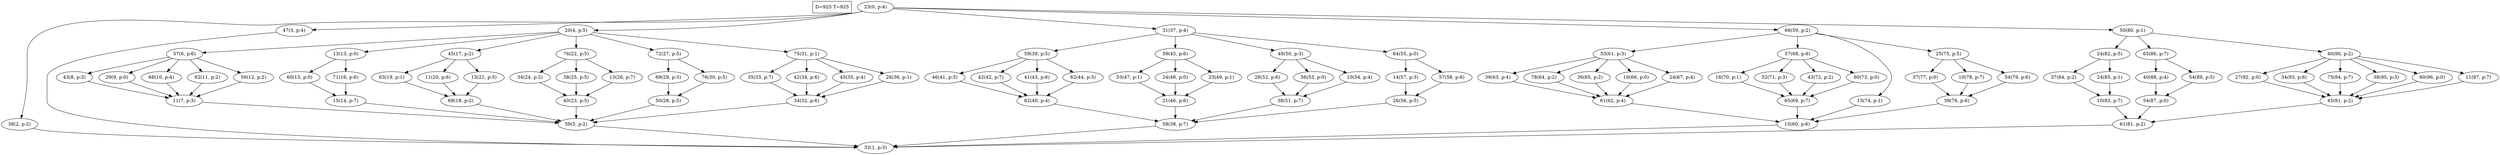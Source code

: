 digraph Task {
i [shape=box, label="D=925 T=925"]; 
0 [label="23(0, p:4)"];
1 [label="33(1, p:3)"];
2 [label="38(2, p:2)"];
3 [label="47(3, p:4)"];
4 [label="20(4, p:5)"];
5 [label="59(5, p:2)"];
6 [label="57(6, p:6)"];
7 [label="11(7, p:3)"];
8 [label="43(8, p:3)"];
9 [label="29(9, p:0)"];
10 [label="68(10, p:4)"];
11 [label="62(11, p:2)"];
12 [label="59(12, p:2)"];
13 [label="13(13, p:0)"];
14 [label="15(14, p:7)"];
15 [label="60(15, p:0)"];
16 [label="71(16, p:6)"];
17 [label="45(17, p:2)"];
18 [label="69(18, p:2)"];
19 [label="63(19, p:1)"];
20 [label="11(20, p:6)"];
21 [label="15(21, p:5)"];
22 [label="76(22, p:5)"];
23 [label="40(23, p:5)"];
24 [label="34(24, p:2)"];
25 [label="38(25, p:5)"];
26 [label="13(26, p:7)"];
27 [label="72(27, p:5)"];
28 [label="50(28, p:5)"];
29 [label="69(29, p:3)"];
30 [label="76(30, p:5)"];
31 [label="75(31, p:1)"];
32 [label="34(32, p:6)"];
33 [label="35(33, p:7)"];
34 [label="42(34, p:6)"];
35 [label="45(35, p:4)"];
36 [label="26(36, p:1)"];
37 [label="31(37, p:4)"];
38 [label="58(38, p:7)"];
39 [label="59(39, p:5)"];
40 [label="62(40, p:4)"];
41 [label="46(41, p:3)"];
42 [label="42(42, p:7)"];
43 [label="41(43, p:6)"];
44 [label="62(44, p:3)"];
45 [label="59(45, p:6)"];
46 [label="21(46, p:6)"];
47 [label="53(47, p:1)"];
48 [label="24(48, p:0)"];
49 [label="23(49, p:1)"];
50 [label="48(50, p:3)"];
51 [label="38(51, p:7)"];
52 [label="28(52, p:6)"];
53 [label="56(53, p:0)"];
54 [label="10(54, p:4)"];
55 [label="64(55, p:0)"];
56 [label="26(56, p:5)"];
57 [label="14(57, p:3)"];
58 [label="57(58, p:6)"];
59 [label="66(59, p:2)"];
60 [label="15(60, p:6)"];
61 [label="53(61, p:3)"];
62 [label="61(62, p:4)"];
63 [label="39(63, p:4)"];
64 [label="78(64, p:2)"];
65 [label="36(65, p:2)"];
66 [label="16(66, p:0)"];
67 [label="24(67, p:4)"];
68 [label="57(68, p:6)"];
69 [label="65(69, p:7)"];
70 [label="16(70, p:1)"];
71 [label="52(71, p:3)"];
72 [label="43(72, p:2)"];
73 [label="60(73, p:0)"];
74 [label="13(74, p:1)"];
75 [label="25(75, p:5)"];
76 [label="39(76, p:6)"];
77 [label="37(77, p:0)"];
78 [label="10(78, p:7)"];
79 [label="54(79, p:6)"];
80 [label="50(80, p:1)"];
81 [label="61(81, p:2)"];
82 [label="24(82, p:5)"];
83 [label="10(83, p:7)"];
84 [label="37(84, p:2)"];
85 [label="24(85, p:1)"];
86 [label="65(86, p:7)"];
87 [label="54(87, p:0)"];
88 [label="40(88, p:4)"];
89 [label="54(89, p:5)"];
90 [label="40(90, p:2)"];
91 [label="45(91, p:2)"];
92 [label="27(92, p:0)"];
93 [label="34(93, p:6)"];
94 [label="75(94, p:7)"];
95 [label="38(95, p:3)"];
96 [label="60(96, p:0)"];
97 [label="11(97, p:7)"];
0 -> 2;
0 -> 3;
0 -> 4;
0 -> 37;
0 -> 59;
0 -> 80;
2 -> 1;
3 -> 1;
4 -> 6;
4 -> 13;
4 -> 17;
4 -> 22;
4 -> 27;
4 -> 31;
5 -> 1;
6 -> 8;
6 -> 9;
6 -> 10;
6 -> 11;
6 -> 12;
7 -> 5;
8 -> 7;
9 -> 7;
10 -> 7;
11 -> 7;
12 -> 7;
13 -> 15;
13 -> 16;
14 -> 5;
15 -> 14;
16 -> 14;
17 -> 19;
17 -> 20;
17 -> 21;
18 -> 5;
19 -> 18;
20 -> 18;
21 -> 18;
22 -> 24;
22 -> 25;
22 -> 26;
23 -> 5;
24 -> 23;
25 -> 23;
26 -> 23;
27 -> 29;
27 -> 30;
28 -> 5;
29 -> 28;
30 -> 28;
31 -> 33;
31 -> 34;
31 -> 35;
31 -> 36;
32 -> 5;
33 -> 32;
34 -> 32;
35 -> 32;
36 -> 32;
37 -> 39;
37 -> 45;
37 -> 50;
37 -> 55;
38 -> 1;
39 -> 41;
39 -> 42;
39 -> 43;
39 -> 44;
40 -> 38;
41 -> 40;
42 -> 40;
43 -> 40;
44 -> 40;
45 -> 47;
45 -> 48;
45 -> 49;
46 -> 38;
47 -> 46;
48 -> 46;
49 -> 46;
50 -> 52;
50 -> 53;
50 -> 54;
51 -> 38;
52 -> 51;
53 -> 51;
54 -> 51;
55 -> 57;
55 -> 58;
56 -> 38;
57 -> 56;
58 -> 56;
59 -> 61;
59 -> 68;
59 -> 74;
59 -> 75;
60 -> 1;
61 -> 63;
61 -> 64;
61 -> 65;
61 -> 66;
61 -> 67;
62 -> 60;
63 -> 62;
64 -> 62;
65 -> 62;
66 -> 62;
67 -> 62;
68 -> 70;
68 -> 71;
68 -> 72;
68 -> 73;
69 -> 60;
70 -> 69;
71 -> 69;
72 -> 69;
73 -> 69;
74 -> 60;
75 -> 77;
75 -> 78;
75 -> 79;
76 -> 60;
77 -> 76;
78 -> 76;
79 -> 76;
80 -> 82;
80 -> 86;
80 -> 90;
81 -> 1;
82 -> 84;
82 -> 85;
83 -> 81;
84 -> 83;
85 -> 83;
86 -> 88;
86 -> 89;
87 -> 81;
88 -> 87;
89 -> 87;
90 -> 92;
90 -> 93;
90 -> 94;
90 -> 95;
90 -> 96;
90 -> 97;
91 -> 81;
92 -> 91;
93 -> 91;
94 -> 91;
95 -> 91;
96 -> 91;
97 -> 91;
}